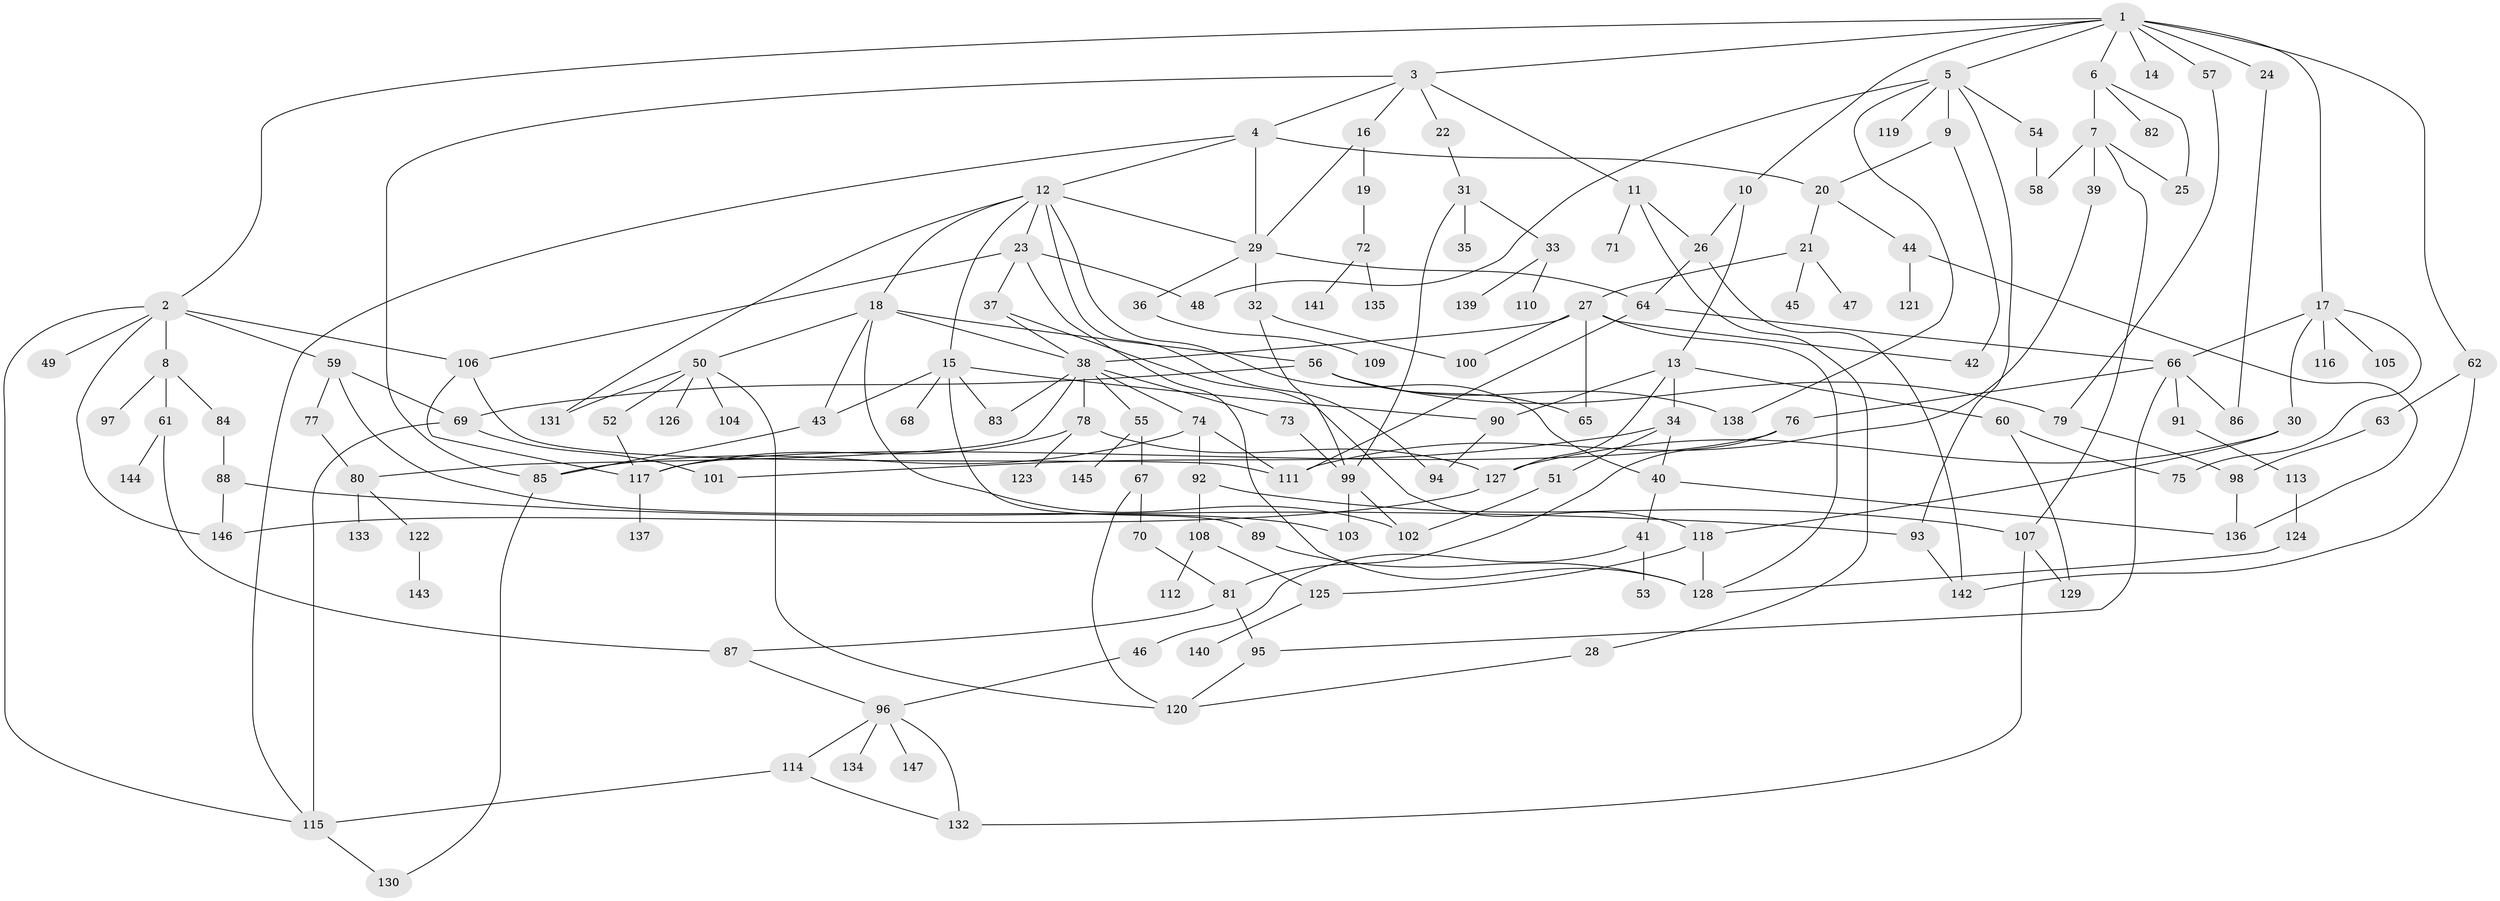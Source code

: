 // coarse degree distribution, {11: 0.00980392156862745, 9: 0.00980392156862745, 8: 0.0392156862745098, 7: 0.029411764705882353, 6: 0.0392156862745098, 3: 0.19607843137254902, 5: 0.13725490196078433, 1: 0.21568627450980393, 13: 0.00980392156862745, 4: 0.0784313725490196, 2: 0.23529411764705882}
// Generated by graph-tools (version 1.1) at 2025/51/02/27/25 19:51:39]
// undirected, 147 vertices, 218 edges
graph export_dot {
graph [start="1"]
  node [color=gray90,style=filled];
  1;
  2;
  3;
  4;
  5;
  6;
  7;
  8;
  9;
  10;
  11;
  12;
  13;
  14;
  15;
  16;
  17;
  18;
  19;
  20;
  21;
  22;
  23;
  24;
  25;
  26;
  27;
  28;
  29;
  30;
  31;
  32;
  33;
  34;
  35;
  36;
  37;
  38;
  39;
  40;
  41;
  42;
  43;
  44;
  45;
  46;
  47;
  48;
  49;
  50;
  51;
  52;
  53;
  54;
  55;
  56;
  57;
  58;
  59;
  60;
  61;
  62;
  63;
  64;
  65;
  66;
  67;
  68;
  69;
  70;
  71;
  72;
  73;
  74;
  75;
  76;
  77;
  78;
  79;
  80;
  81;
  82;
  83;
  84;
  85;
  86;
  87;
  88;
  89;
  90;
  91;
  92;
  93;
  94;
  95;
  96;
  97;
  98;
  99;
  100;
  101;
  102;
  103;
  104;
  105;
  106;
  107;
  108;
  109;
  110;
  111;
  112;
  113;
  114;
  115;
  116;
  117;
  118;
  119;
  120;
  121;
  122;
  123;
  124;
  125;
  126;
  127;
  128;
  129;
  130;
  131;
  132;
  133;
  134;
  135;
  136;
  137;
  138;
  139;
  140;
  141;
  142;
  143;
  144;
  145;
  146;
  147;
  1 -- 2;
  1 -- 3;
  1 -- 5;
  1 -- 6;
  1 -- 10;
  1 -- 14;
  1 -- 17;
  1 -- 24;
  1 -- 57;
  1 -- 62;
  2 -- 8;
  2 -- 49;
  2 -- 59;
  2 -- 146;
  2 -- 106;
  2 -- 115;
  3 -- 4;
  3 -- 11;
  3 -- 16;
  3 -- 22;
  3 -- 85;
  4 -- 12;
  4 -- 20;
  4 -- 29;
  4 -- 115;
  5 -- 9;
  5 -- 54;
  5 -- 119;
  5 -- 93;
  5 -- 48;
  5 -- 138;
  6 -- 7;
  6 -- 25;
  6 -- 82;
  7 -- 39;
  7 -- 58;
  7 -- 107;
  7 -- 25;
  8 -- 61;
  8 -- 84;
  8 -- 97;
  9 -- 42;
  9 -- 20;
  10 -- 13;
  10 -- 26;
  11 -- 26;
  11 -- 28;
  11 -- 71;
  12 -- 15;
  12 -- 18;
  12 -- 23;
  12 -- 40;
  12 -- 94;
  12 -- 131;
  12 -- 29;
  13 -- 34;
  13 -- 60;
  13 -- 127;
  13 -- 90;
  15 -- 43;
  15 -- 68;
  15 -- 89;
  15 -- 90;
  15 -- 83;
  16 -- 19;
  16 -- 29;
  17 -- 30;
  17 -- 66;
  17 -- 75;
  17 -- 105;
  17 -- 116;
  18 -- 50;
  18 -- 56;
  18 -- 102;
  18 -- 38;
  18 -- 43;
  19 -- 72;
  20 -- 21;
  20 -- 44;
  21 -- 27;
  21 -- 45;
  21 -- 47;
  22 -- 31;
  23 -- 37;
  23 -- 48;
  23 -- 106;
  23 -- 128;
  24 -- 86;
  26 -- 64;
  26 -- 142;
  27 -- 38;
  27 -- 42;
  27 -- 65;
  27 -- 100;
  27 -- 128;
  28 -- 120;
  29 -- 32;
  29 -- 36;
  29 -- 64;
  30 -- 118;
  30 -- 127;
  31 -- 33;
  31 -- 35;
  31 -- 99;
  32 -- 100;
  32 -- 99;
  33 -- 110;
  33 -- 139;
  34 -- 51;
  34 -- 40;
  34 -- 101;
  36 -- 109;
  37 -- 118;
  37 -- 38;
  38 -- 55;
  38 -- 73;
  38 -- 74;
  38 -- 78;
  38 -- 80;
  38 -- 83;
  39 -- 111;
  40 -- 41;
  40 -- 136;
  41 -- 46;
  41 -- 53;
  43 -- 85;
  44 -- 121;
  44 -- 136;
  46 -- 96;
  50 -- 52;
  50 -- 104;
  50 -- 126;
  50 -- 131;
  50 -- 120;
  51 -- 102;
  52 -- 117;
  54 -- 58;
  55 -- 67;
  55 -- 145;
  56 -- 138;
  56 -- 69;
  56 -- 65;
  56 -- 79;
  57 -- 79;
  59 -- 69;
  59 -- 77;
  59 -- 103;
  60 -- 129;
  60 -- 75;
  61 -- 144;
  61 -- 87;
  62 -- 63;
  62 -- 142;
  63 -- 98;
  64 -- 111;
  64 -- 66;
  66 -- 76;
  66 -- 86;
  66 -- 91;
  66 -- 95;
  67 -- 70;
  67 -- 120;
  69 -- 101;
  69 -- 115;
  70 -- 81;
  72 -- 135;
  72 -- 141;
  73 -- 99;
  74 -- 85;
  74 -- 92;
  74 -- 111;
  76 -- 81;
  76 -- 117;
  77 -- 80;
  78 -- 123;
  78 -- 117;
  78 -- 127;
  79 -- 98;
  80 -- 122;
  80 -- 133;
  81 -- 87;
  81 -- 95;
  84 -- 88;
  85 -- 130;
  87 -- 96;
  88 -- 93;
  88 -- 146;
  89 -- 128;
  90 -- 94;
  91 -- 113;
  92 -- 107;
  92 -- 108;
  93 -- 142;
  95 -- 120;
  96 -- 114;
  96 -- 134;
  96 -- 147;
  96 -- 132;
  98 -- 136;
  99 -- 103;
  99 -- 102;
  106 -- 111;
  106 -- 117;
  107 -- 132;
  107 -- 129;
  108 -- 112;
  108 -- 125;
  113 -- 124;
  114 -- 115;
  114 -- 132;
  115 -- 130;
  117 -- 137;
  118 -- 125;
  118 -- 128;
  122 -- 143;
  124 -- 128;
  125 -- 140;
  127 -- 146;
}
